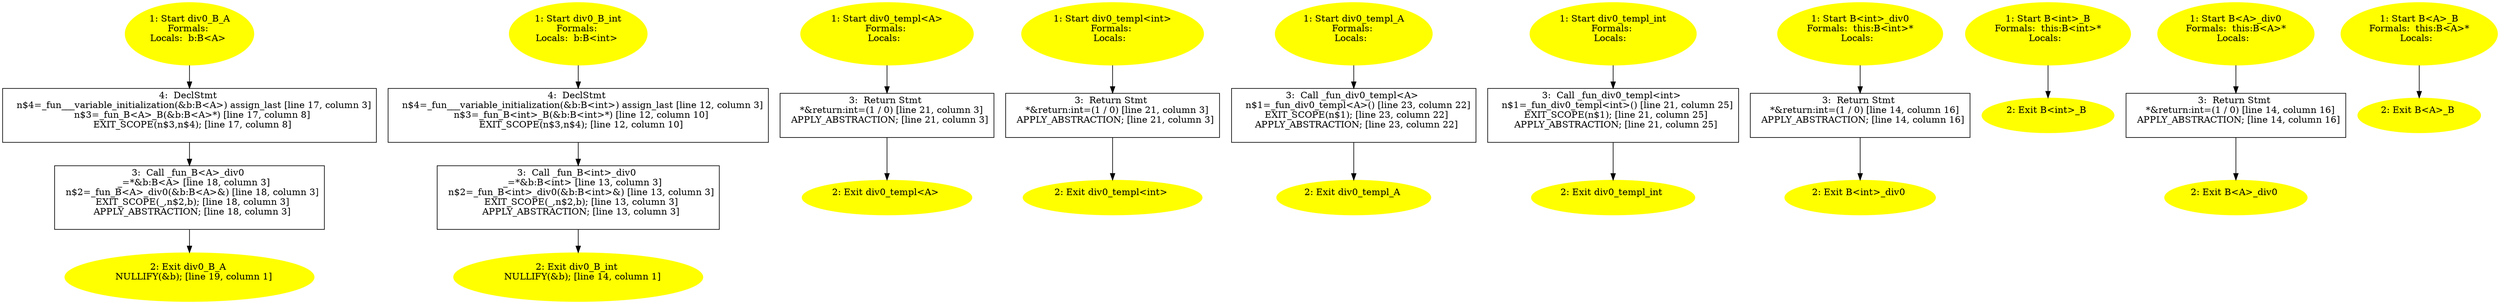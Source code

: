 /* @generated */
digraph cfg {
"div0_B_A#16868528730428357658.9b8f4e2ce0bf464a2adbe53fb7a34f64_1" [label="1: Start div0_B_A\nFormals: \nLocals:  b:B<A> \n  " color=yellow style=filled]
	

	 "div0_B_A#16868528730428357658.9b8f4e2ce0bf464a2adbe53fb7a34f64_1" -> "div0_B_A#16868528730428357658.9b8f4e2ce0bf464a2adbe53fb7a34f64_4" ;
"div0_B_A#16868528730428357658.9b8f4e2ce0bf464a2adbe53fb7a34f64_2" [label="2: Exit div0_B_A \n   NULLIFY(&b); [line 19, column 1]\n " color=yellow style=filled]
	

"div0_B_A#16868528730428357658.9b8f4e2ce0bf464a2adbe53fb7a34f64_3" [label="3:  Call _fun_B<A>_div0 \n   _=*&b:B<A> [line 18, column 3]\n  n$2=_fun_B<A>_div0(&b:B<A>&) [line 18, column 3]\n  EXIT_SCOPE(_,n$2,b); [line 18, column 3]\n  APPLY_ABSTRACTION; [line 18, column 3]\n " shape="box"]
	

	 "div0_B_A#16868528730428357658.9b8f4e2ce0bf464a2adbe53fb7a34f64_3" -> "div0_B_A#16868528730428357658.9b8f4e2ce0bf464a2adbe53fb7a34f64_2" ;
"div0_B_A#16868528730428357658.9b8f4e2ce0bf464a2adbe53fb7a34f64_4" [label="4:  DeclStmt \n   n$4=_fun___variable_initialization(&b:B<A>) assign_last [line 17, column 3]\n  n$3=_fun_B<A>_B(&b:B<A>*) [line 17, column 8]\n  EXIT_SCOPE(n$3,n$4); [line 17, column 8]\n " shape="box"]
	

	 "div0_B_A#16868528730428357658.9b8f4e2ce0bf464a2adbe53fb7a34f64_4" -> "div0_B_A#16868528730428357658.9b8f4e2ce0bf464a2adbe53fb7a34f64_3" ;
"div0_B_int#1022620961131326491.1d61c8d3035b9223f336f2b0e83b1cd8_1" [label="1: Start div0_B_int\nFormals: \nLocals:  b:B<int> \n  " color=yellow style=filled]
	

	 "div0_B_int#1022620961131326491.1d61c8d3035b9223f336f2b0e83b1cd8_1" -> "div0_B_int#1022620961131326491.1d61c8d3035b9223f336f2b0e83b1cd8_4" ;
"div0_B_int#1022620961131326491.1d61c8d3035b9223f336f2b0e83b1cd8_2" [label="2: Exit div0_B_int \n   NULLIFY(&b); [line 14, column 1]\n " color=yellow style=filled]
	

"div0_B_int#1022620961131326491.1d61c8d3035b9223f336f2b0e83b1cd8_3" [label="3:  Call _fun_B<int>_div0 \n   _=*&b:B<int> [line 13, column 3]\n  n$2=_fun_B<int>_div0(&b:B<int>&) [line 13, column 3]\n  EXIT_SCOPE(_,n$2,b); [line 13, column 3]\n  APPLY_ABSTRACTION; [line 13, column 3]\n " shape="box"]
	

	 "div0_B_int#1022620961131326491.1d61c8d3035b9223f336f2b0e83b1cd8_3" -> "div0_B_int#1022620961131326491.1d61c8d3035b9223f336f2b0e83b1cd8_2" ;
"div0_B_int#1022620961131326491.1d61c8d3035b9223f336f2b0e83b1cd8_4" [label="4:  DeclStmt \n   n$4=_fun___variable_initialization(&b:B<int>) assign_last [line 12, column 3]\n  n$3=_fun_B<int>_B(&b:B<int>*) [line 12, column 10]\n  EXIT_SCOPE(n$3,n$4); [line 12, column 10]\n " shape="box"]
	

	 "div0_B_int#1022620961131326491.1d61c8d3035b9223f336f2b0e83b1cd8_4" -> "div0_B_int#1022620961131326491.1d61c8d3035b9223f336f2b0e83b1cd8_3" ;
"div0_templ<A>#3392200936327226954.953c7991c92a71a697b380b40ee16cec_1" [label="1: Start div0_templ<A>\nFormals: \nLocals:  \n  " color=yellow style=filled]
	

	 "div0_templ<A>#3392200936327226954.953c7991c92a71a697b380b40ee16cec_1" -> "div0_templ<A>#3392200936327226954.953c7991c92a71a697b380b40ee16cec_3" ;
"div0_templ<A>#3392200936327226954.953c7991c92a71a697b380b40ee16cec_2" [label="2: Exit div0_templ<A> \n  " color=yellow style=filled]
	

"div0_templ<A>#3392200936327226954.953c7991c92a71a697b380b40ee16cec_3" [label="3:  Return Stmt \n   *&return:int=(1 / 0) [line 21, column 3]\n  APPLY_ABSTRACTION; [line 21, column 3]\n " shape="box"]
	

	 "div0_templ<A>#3392200936327226954.953c7991c92a71a697b380b40ee16cec_3" -> "div0_templ<A>#3392200936327226954.953c7991c92a71a697b380b40ee16cec_2" ;
"div0_templ<int>#7407833322787370357.019ce5e1d40ea68361ad0caeb08c53f0_1" [label="1: Start div0_templ<int>\nFormals: \nLocals:  \n  " color=yellow style=filled]
	

	 "div0_templ<int>#7407833322787370357.019ce5e1d40ea68361ad0caeb08c53f0_1" -> "div0_templ<int>#7407833322787370357.019ce5e1d40ea68361ad0caeb08c53f0_3" ;
"div0_templ<int>#7407833322787370357.019ce5e1d40ea68361ad0caeb08c53f0_2" [label="2: Exit div0_templ<int> \n  " color=yellow style=filled]
	

"div0_templ<int>#7407833322787370357.019ce5e1d40ea68361ad0caeb08c53f0_3" [label="3:  Return Stmt \n   *&return:int=(1 / 0) [line 21, column 3]\n  APPLY_ABSTRACTION; [line 21, column 3]\n " shape="box"]
	

	 "div0_templ<int>#7407833322787370357.019ce5e1d40ea68361ad0caeb08c53f0_3" -> "div0_templ<int>#7407833322787370357.019ce5e1d40ea68361ad0caeb08c53f0_2" ;
"div0_templ_A#15777392272986999827.c3e6f124c5921f718c539c423038b21a_1" [label="1: Start div0_templ_A\nFormals: \nLocals:  \n  " color=yellow style=filled]
	

	 "div0_templ_A#15777392272986999827.c3e6f124c5921f718c539c423038b21a_1" -> "div0_templ_A#15777392272986999827.c3e6f124c5921f718c539c423038b21a_3" ;
"div0_templ_A#15777392272986999827.c3e6f124c5921f718c539c423038b21a_2" [label="2: Exit div0_templ_A \n  " color=yellow style=filled]
	

"div0_templ_A#15777392272986999827.c3e6f124c5921f718c539c423038b21a_3" [label="3:  Call _fun_div0_templ<A> \n   n$1=_fun_div0_templ<A>() [line 23, column 22]\n  EXIT_SCOPE(n$1); [line 23, column 22]\n  APPLY_ABSTRACTION; [line 23, column 22]\n " shape="box"]
	

	 "div0_templ_A#15777392272986999827.c3e6f124c5921f718c539c423038b21a_3" -> "div0_templ_A#15777392272986999827.c3e6f124c5921f718c539c423038b21a_2" ;
"div0_templ_int#6723189882400805523.156da066b41947aa58ec7afb9551dc47_1" [label="1: Start div0_templ_int\nFormals: \nLocals:  \n  " color=yellow style=filled]
	

	 "div0_templ_int#6723189882400805523.156da066b41947aa58ec7afb9551dc47_1" -> "div0_templ_int#6723189882400805523.156da066b41947aa58ec7afb9551dc47_3" ;
"div0_templ_int#6723189882400805523.156da066b41947aa58ec7afb9551dc47_2" [label="2: Exit div0_templ_int \n  " color=yellow style=filled]
	

"div0_templ_int#6723189882400805523.156da066b41947aa58ec7afb9551dc47_3" [label="3:  Call _fun_div0_templ<int> \n   n$1=_fun_div0_templ<int>() [line 21, column 25]\n  EXIT_SCOPE(n$1); [line 21, column 25]\n  APPLY_ABSTRACTION; [line 21, column 25]\n " shape="box"]
	

	 "div0_templ_int#6723189882400805523.156da066b41947aa58ec7afb9551dc47_3" -> "div0_templ_int#6723189882400805523.156da066b41947aa58ec7afb9551dc47_2" ;
"div0#B<int>#(9546261644456360892).132a3992ba75c40ad8966e1504521d7d_1" [label="1: Start B<int>_div0\nFormals:  this:B<int>*\nLocals:  \n  " color=yellow style=filled]
	

	 "div0#B<int>#(9546261644456360892).132a3992ba75c40ad8966e1504521d7d_1" -> "div0#B<int>#(9546261644456360892).132a3992ba75c40ad8966e1504521d7d_3" ;
"div0#B<int>#(9546261644456360892).132a3992ba75c40ad8966e1504521d7d_2" [label="2: Exit B<int>_div0 \n  " color=yellow style=filled]
	

"div0#B<int>#(9546261644456360892).132a3992ba75c40ad8966e1504521d7d_3" [label="3:  Return Stmt \n   *&return:int=(1 / 0) [line 14, column 16]\n  APPLY_ABSTRACTION; [line 14, column 16]\n " shape="box"]
	

	 "div0#B<int>#(9546261644456360892).132a3992ba75c40ad8966e1504521d7d_3" -> "div0#B<int>#(9546261644456360892).132a3992ba75c40ad8966e1504521d7d_2" ;
"B#B<int>#{17682530858649742785|constexpr}.578f27c1234efbc7eadc69dc4ca9042c_1" [label="1: Start B<int>_B\nFormals:  this:B<int>*\nLocals:  \n  " color=yellow style=filled]
	

	 "B#B<int>#{17682530858649742785|constexpr}.578f27c1234efbc7eadc69dc4ca9042c_1" -> "B#B<int>#{17682530858649742785|constexpr}.578f27c1234efbc7eadc69dc4ca9042c_2" ;
"B#B<int>#{17682530858649742785|constexpr}.578f27c1234efbc7eadc69dc4ca9042c_2" [label="2: Exit B<int>_B \n  " color=yellow style=filled]
	

"div0#B<A>#(10848361513712066289).6e41f7aae5452f098d414bfe7ad8cf85_1" [label="1: Start B<A>_div0\nFormals:  this:B<A>*\nLocals:  \n  " color=yellow style=filled]
	

	 "div0#B<A>#(10848361513712066289).6e41f7aae5452f098d414bfe7ad8cf85_1" -> "div0#B<A>#(10848361513712066289).6e41f7aae5452f098d414bfe7ad8cf85_3" ;
"div0#B<A>#(10848361513712066289).6e41f7aae5452f098d414bfe7ad8cf85_2" [label="2: Exit B<A>_div0 \n  " color=yellow style=filled]
	

"div0#B<A>#(10848361513712066289).6e41f7aae5452f098d414bfe7ad8cf85_3" [label="3:  Return Stmt \n   *&return:int=(1 / 0) [line 14, column 16]\n  APPLY_ABSTRACTION; [line 14, column 16]\n " shape="box"]
	

	 "div0#B<A>#(10848361513712066289).6e41f7aae5452f098d414bfe7ad8cf85_3" -> "div0#B<A>#(10848361513712066289).6e41f7aae5452f098d414bfe7ad8cf85_2" ;
"B#B<A>#{9925592449220811998|constexpr}.262c24bdb23f603bce26438cb30cea71_1" [label="1: Start B<A>_B\nFormals:  this:B<A>*\nLocals:  \n  " color=yellow style=filled]
	

	 "B#B<A>#{9925592449220811998|constexpr}.262c24bdb23f603bce26438cb30cea71_1" -> "B#B<A>#{9925592449220811998|constexpr}.262c24bdb23f603bce26438cb30cea71_2" ;
"B#B<A>#{9925592449220811998|constexpr}.262c24bdb23f603bce26438cb30cea71_2" [label="2: Exit B<A>_B \n  " color=yellow style=filled]
	

}
